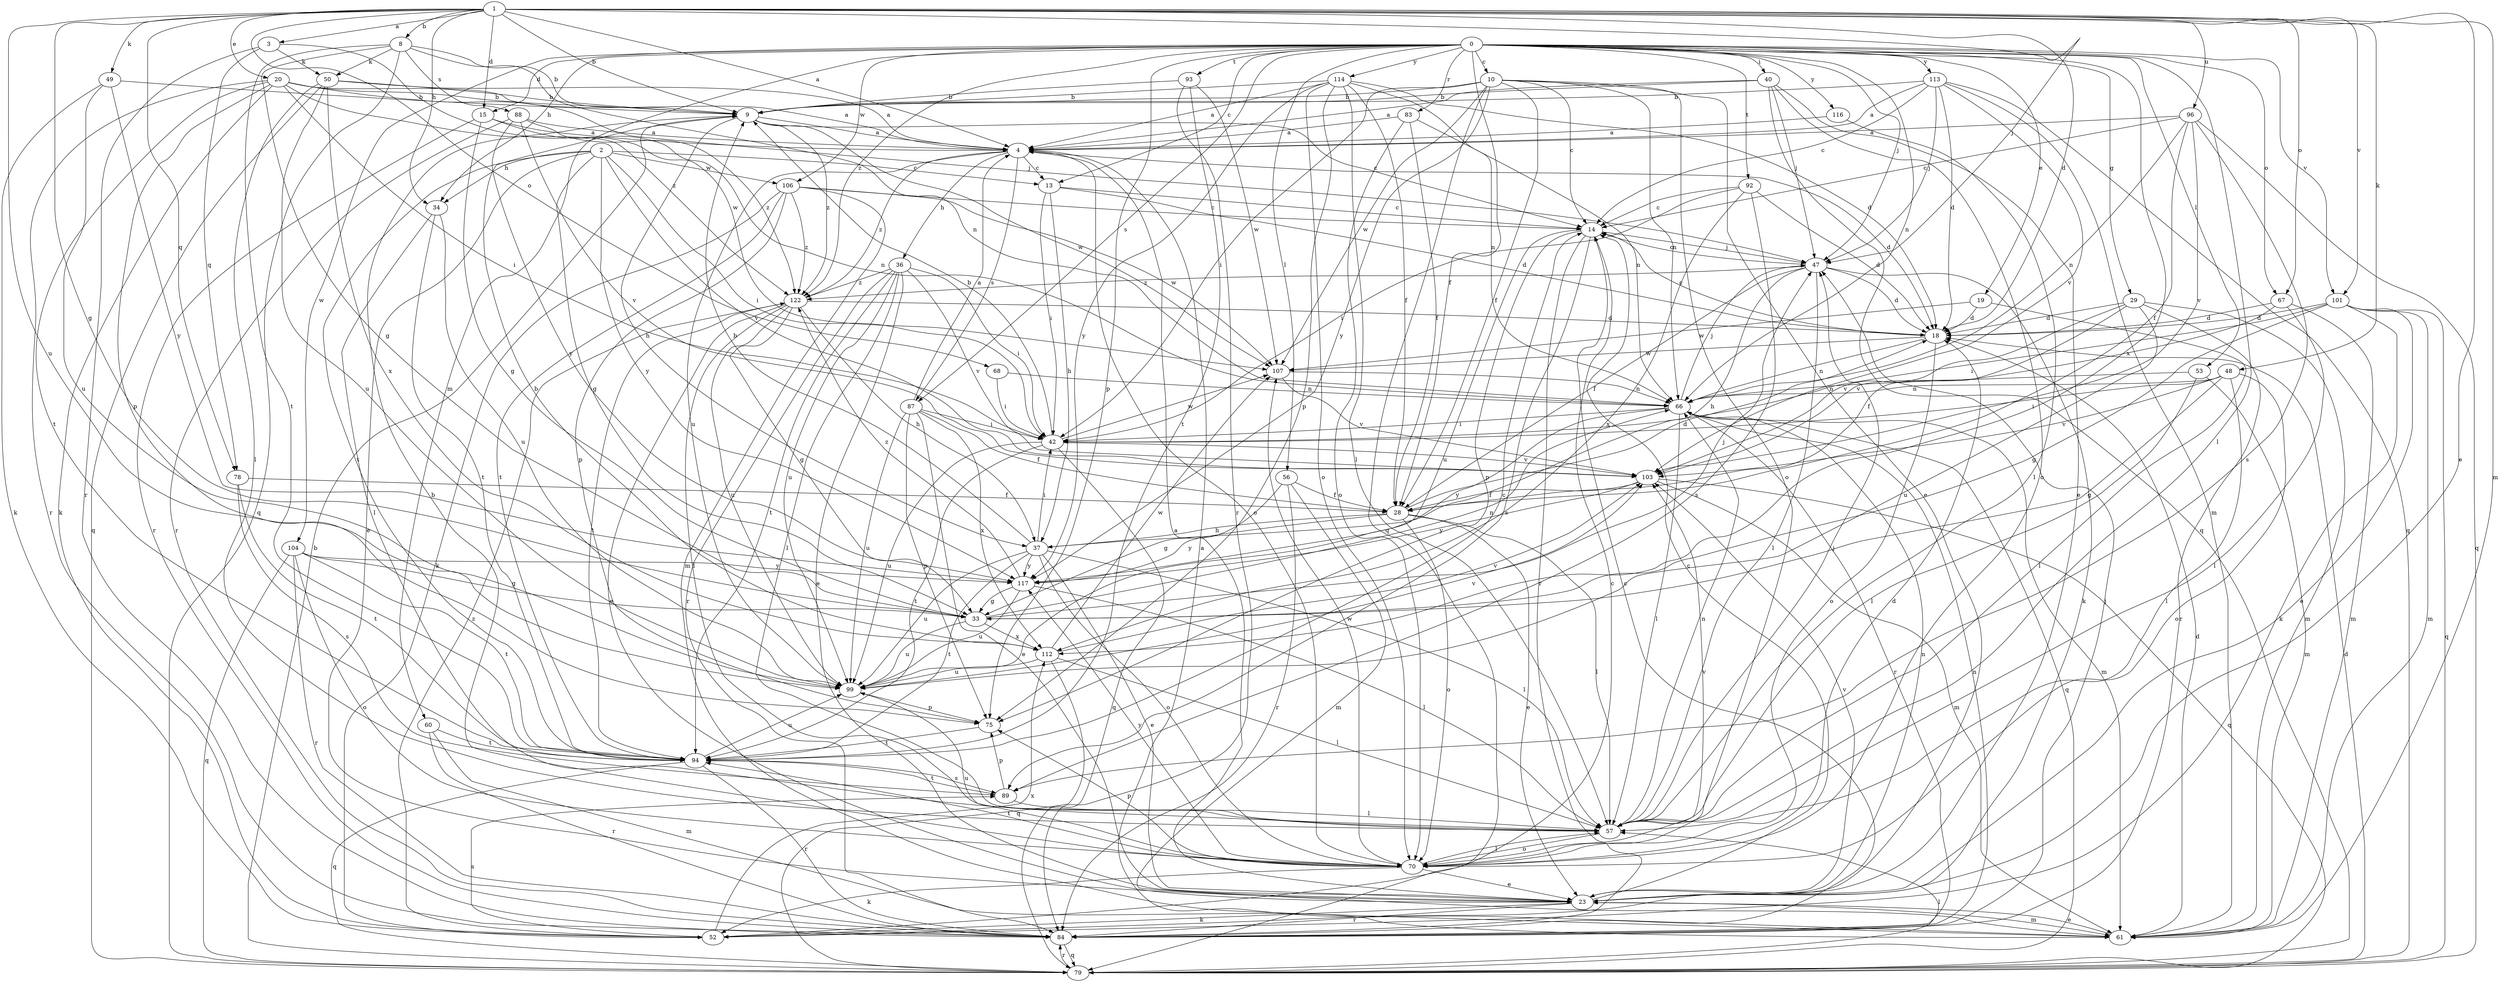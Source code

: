 strict digraph  {
0;
1;
2;
3;
4;
8;
9;
10;
13;
14;
15;
18;
19;
20;
23;
28;
29;
33;
34;
36;
37;
40;
42;
47;
48;
49;
50;
52;
53;
56;
57;
60;
61;
66;
67;
68;
70;
75;
78;
79;
83;
84;
87;
88;
89;
92;
93;
94;
96;
99;
101;
103;
104;
106;
107;
112;
113;
114;
116;
117;
122;
0 -> 10  [label=c];
0 -> 13  [label=c];
0 -> 15  [label=d];
0 -> 19  [label=e];
0 -> 28  [label=f];
0 -> 29  [label=g];
0 -> 34  [label=h];
0 -> 40  [label=i];
0 -> 47  [label=j];
0 -> 53  [label=l];
0 -> 56  [label=l];
0 -> 57  [label=l];
0 -> 60  [label=m];
0 -> 66  [label=n];
0 -> 67  [label=o];
0 -> 75  [label=p];
0 -> 83  [label=r];
0 -> 87  [label=s];
0 -> 92  [label=t];
0 -> 93  [label=t];
0 -> 101  [label=v];
0 -> 104  [label=w];
0 -> 106  [label=w];
0 -> 112  [label=x];
0 -> 113  [label=y];
0 -> 114  [label=y];
0 -> 116  [label=y];
0 -> 122  [label=z];
1 -> 3  [label=a];
1 -> 4  [label=a];
1 -> 8  [label=b];
1 -> 9  [label=b];
1 -> 15  [label=d];
1 -> 18  [label=d];
1 -> 20  [label=e];
1 -> 23  [label=e];
1 -> 33  [label=g];
1 -> 34  [label=h];
1 -> 47  [label=j];
1 -> 48  [label=k];
1 -> 49  [label=k];
1 -> 61  [label=m];
1 -> 67  [label=o];
1 -> 68  [label=o];
1 -> 78  [label=q];
1 -> 96  [label=u];
1 -> 99  [label=u];
1 -> 101  [label=v];
2 -> 13  [label=c];
2 -> 23  [label=e];
2 -> 33  [label=g];
2 -> 34  [label=h];
2 -> 42  [label=i];
2 -> 94  [label=t];
2 -> 103  [label=v];
2 -> 106  [label=w];
2 -> 117  [label=y];
3 -> 50  [label=k];
3 -> 78  [label=q];
3 -> 84  [label=r];
3 -> 107  [label=w];
4 -> 13  [label=c];
4 -> 18  [label=d];
4 -> 36  [label=h];
4 -> 70  [label=o];
4 -> 87  [label=s];
4 -> 99  [label=u];
4 -> 122  [label=z];
8 -> 9  [label=b];
8 -> 33  [label=g];
8 -> 50  [label=k];
8 -> 66  [label=n];
8 -> 79  [label=q];
8 -> 88  [label=s];
8 -> 94  [label=t];
9 -> 4  [label=a];
9 -> 14  [label=c];
9 -> 37  [label=h];
9 -> 107  [label=w];
9 -> 122  [label=z];
10 -> 9  [label=b];
10 -> 14  [label=c];
10 -> 23  [label=e];
10 -> 28  [label=f];
10 -> 42  [label=i];
10 -> 66  [label=n];
10 -> 70  [label=o];
10 -> 79  [label=q];
10 -> 107  [label=w];
10 -> 117  [label=y];
13 -> 14  [label=c];
13 -> 18  [label=d];
13 -> 37  [label=h];
13 -> 42  [label=i];
14 -> 47  [label=j];
14 -> 75  [label=p];
14 -> 84  [label=r];
14 -> 89  [label=s];
14 -> 99  [label=u];
15 -> 4  [label=a];
15 -> 33  [label=g];
15 -> 66  [label=n];
15 -> 84  [label=r];
18 -> 14  [label=c];
18 -> 66  [label=n];
18 -> 70  [label=o];
18 -> 107  [label=w];
19 -> 18  [label=d];
19 -> 57  [label=l];
19 -> 107  [label=w];
20 -> 4  [label=a];
20 -> 9  [label=b];
20 -> 42  [label=i];
20 -> 47  [label=j];
20 -> 52  [label=k];
20 -> 75  [label=p];
20 -> 84  [label=r];
20 -> 94  [label=t];
20 -> 122  [label=z];
23 -> 4  [label=a];
23 -> 14  [label=c];
23 -> 52  [label=k];
23 -> 61  [label=m];
23 -> 66  [label=n];
23 -> 84  [label=r];
23 -> 103  [label=v];
28 -> 18  [label=d];
28 -> 23  [label=e];
28 -> 37  [label=h];
28 -> 57  [label=l];
28 -> 70  [label=o];
28 -> 117  [label=y];
29 -> 18  [label=d];
29 -> 28  [label=f];
29 -> 61  [label=m];
29 -> 84  [label=r];
29 -> 99  [label=u];
29 -> 103  [label=v];
33 -> 47  [label=j];
33 -> 66  [label=n];
33 -> 99  [label=u];
33 -> 112  [label=x];
34 -> 57  [label=l];
34 -> 94  [label=t];
34 -> 99  [label=u];
36 -> 23  [label=e];
36 -> 42  [label=i];
36 -> 57  [label=l];
36 -> 84  [label=r];
36 -> 94  [label=t];
36 -> 99  [label=u];
36 -> 103  [label=v];
36 -> 122  [label=z];
37 -> 9  [label=b];
37 -> 23  [label=e];
37 -> 42  [label=i];
37 -> 57  [label=l];
37 -> 70  [label=o];
37 -> 94  [label=t];
37 -> 99  [label=u];
37 -> 117  [label=y];
40 -> 4  [label=a];
40 -> 9  [label=b];
40 -> 23  [label=e];
40 -> 47  [label=j];
40 -> 70  [label=o];
40 -> 79  [label=q];
42 -> 9  [label=b];
42 -> 79  [label=q];
42 -> 94  [label=t];
42 -> 99  [label=u];
42 -> 103  [label=v];
42 -> 107  [label=w];
47 -> 14  [label=c];
47 -> 18  [label=d];
47 -> 28  [label=f];
47 -> 37  [label=h];
47 -> 52  [label=k];
47 -> 57  [label=l];
47 -> 122  [label=z];
48 -> 33  [label=g];
48 -> 42  [label=i];
48 -> 57  [label=l];
48 -> 66  [label=n];
48 -> 70  [label=o];
48 -> 103  [label=v];
49 -> 9  [label=b];
49 -> 52  [label=k];
49 -> 99  [label=u];
49 -> 117  [label=y];
50 -> 4  [label=a];
50 -> 9  [label=b];
50 -> 57  [label=l];
50 -> 79  [label=q];
50 -> 99  [label=u];
50 -> 112  [label=x];
52 -> 14  [label=c];
52 -> 89  [label=s];
52 -> 112  [label=x];
52 -> 122  [label=z];
53 -> 57  [label=l];
53 -> 61  [label=m];
53 -> 66  [label=n];
56 -> 28  [label=f];
56 -> 33  [label=g];
56 -> 61  [label=m];
56 -> 84  [label=r];
57 -> 47  [label=j];
57 -> 66  [label=n];
57 -> 70  [label=o];
60 -> 61  [label=m];
60 -> 84  [label=r];
60 -> 94  [label=t];
61 -> 4  [label=a];
61 -> 18  [label=d];
61 -> 23  [label=e];
66 -> 42  [label=i];
66 -> 47  [label=j];
66 -> 57  [label=l];
66 -> 61  [label=m];
66 -> 79  [label=q];
66 -> 84  [label=r];
66 -> 117  [label=y];
67 -> 18  [label=d];
67 -> 57  [label=l];
67 -> 61  [label=m];
67 -> 103  [label=v];
68 -> 42  [label=i];
68 -> 66  [label=n];
70 -> 9  [label=b];
70 -> 18  [label=d];
70 -> 23  [label=e];
70 -> 52  [label=k];
70 -> 57  [label=l];
70 -> 75  [label=p];
70 -> 94  [label=t];
70 -> 99  [label=u];
70 -> 103  [label=v];
70 -> 107  [label=w];
70 -> 117  [label=y];
75 -> 94  [label=t];
78 -> 28  [label=f];
78 -> 89  [label=s];
78 -> 94  [label=t];
79 -> 9  [label=b];
79 -> 18  [label=d];
79 -> 57  [label=l];
79 -> 84  [label=r];
83 -> 4  [label=a];
83 -> 28  [label=f];
83 -> 66  [label=n];
83 -> 70  [label=o];
84 -> 14  [label=c];
84 -> 47  [label=j];
84 -> 66  [label=n];
84 -> 79  [label=q];
87 -> 4  [label=a];
87 -> 23  [label=e];
87 -> 28  [label=f];
87 -> 42  [label=i];
87 -> 75  [label=p];
87 -> 99  [label=u];
87 -> 112  [label=x];
88 -> 4  [label=a];
88 -> 84  [label=r];
88 -> 103  [label=v];
88 -> 117  [label=y];
88 -> 122  [label=z];
89 -> 57  [label=l];
89 -> 75  [label=p];
89 -> 94  [label=t];
92 -> 14  [label=c];
92 -> 18  [label=d];
92 -> 42  [label=i];
92 -> 89  [label=s];
92 -> 112  [label=x];
93 -> 9  [label=b];
93 -> 84  [label=r];
93 -> 94  [label=t];
93 -> 107  [label=w];
94 -> 14  [label=c];
94 -> 79  [label=q];
94 -> 84  [label=r];
94 -> 89  [label=s];
94 -> 99  [label=u];
96 -> 4  [label=a];
96 -> 14  [label=c];
96 -> 28  [label=f];
96 -> 66  [label=n];
96 -> 79  [label=q];
96 -> 89  [label=s];
96 -> 103  [label=v];
99 -> 75  [label=p];
99 -> 103  [label=v];
101 -> 18  [label=d];
101 -> 23  [label=e];
101 -> 33  [label=g];
101 -> 42  [label=i];
101 -> 52  [label=k];
101 -> 61  [label=m];
101 -> 79  [label=q];
103 -> 28  [label=f];
103 -> 61  [label=m];
103 -> 79  [label=q];
103 -> 117  [label=y];
104 -> 33  [label=g];
104 -> 70  [label=o];
104 -> 79  [label=q];
104 -> 84  [label=r];
104 -> 94  [label=t];
104 -> 117  [label=y];
106 -> 14  [label=c];
106 -> 52  [label=k];
106 -> 61  [label=m];
106 -> 75  [label=p];
106 -> 94  [label=t];
106 -> 107  [label=w];
106 -> 122  [label=z];
107 -> 66  [label=n];
107 -> 103  [label=v];
112 -> 9  [label=b];
112 -> 57  [label=l];
112 -> 79  [label=q];
112 -> 99  [label=u];
112 -> 103  [label=v];
112 -> 107  [label=w];
113 -> 4  [label=a];
113 -> 9  [label=b];
113 -> 14  [label=c];
113 -> 18  [label=d];
113 -> 47  [label=j];
113 -> 61  [label=m];
113 -> 79  [label=q];
113 -> 103  [label=v];
114 -> 4  [label=a];
114 -> 9  [label=b];
114 -> 18  [label=d];
114 -> 28  [label=f];
114 -> 57  [label=l];
114 -> 66  [label=n];
114 -> 70  [label=o];
114 -> 75  [label=p];
114 -> 117  [label=y];
116 -> 4  [label=a];
116 -> 57  [label=l];
117 -> 33  [label=g];
117 -> 57  [label=l];
117 -> 99  [label=u];
117 -> 122  [label=z];
122 -> 18  [label=d];
122 -> 23  [label=e];
122 -> 33  [label=g];
122 -> 37  [label=h];
122 -> 57  [label=l];
122 -> 94  [label=t];
122 -> 99  [label=u];
}
